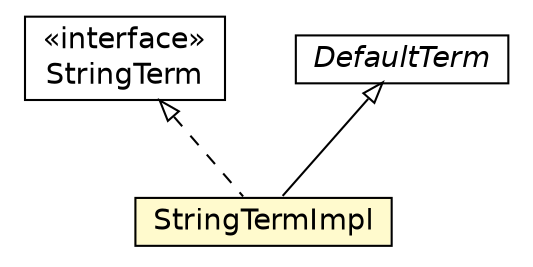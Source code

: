 #!/usr/local/bin/dot
#
# Class diagram 
# Generated by UMLGraph version 5.1 (http://www.umlgraph.org/)
#

digraph G {
	edge [fontname="Helvetica",fontsize=10,labelfontname="Helvetica",labelfontsize=10];
	node [fontname="Helvetica",fontsize=10,shape=plaintext];
	nodesep=0.25;
	ranksep=0.5;
	// jason.asSyntax.StringTermImpl
	c13058 [label=<<table title="jason.asSyntax.StringTermImpl" border="0" cellborder="1" cellspacing="0" cellpadding="2" port="p" bgcolor="lemonChiffon" href="./StringTermImpl.html">
		<tr><td><table border="0" cellspacing="0" cellpadding="1">
<tr><td align="center" balign="center"> StringTermImpl </td></tr>
		</table></td></tr>
		</table>>, fontname="Helvetica", fontcolor="black", fontsize=14.0];
	// jason.asSyntax.StringTerm
	c13059 [label=<<table title="jason.asSyntax.StringTerm" border="0" cellborder="1" cellspacing="0" cellpadding="2" port="p" href="./StringTerm.html">
		<tr><td><table border="0" cellspacing="0" cellpadding="1">
<tr><td align="center" balign="center"> &#171;interface&#187; </td></tr>
<tr><td align="center" balign="center"> StringTerm </td></tr>
		</table></td></tr>
		</table>>, fontname="Helvetica", fontcolor="black", fontsize=14.0];
	// jason.asSyntax.DefaultTerm
	c13083 [label=<<table title="jason.asSyntax.DefaultTerm" border="0" cellborder="1" cellspacing="0" cellpadding="2" port="p" href="./DefaultTerm.html">
		<tr><td><table border="0" cellspacing="0" cellpadding="1">
<tr><td align="center" balign="center"><font face="Helvetica-Oblique"> DefaultTerm </font></td></tr>
		</table></td></tr>
		</table>>, fontname="Helvetica", fontcolor="black", fontsize=14.0];
	//jason.asSyntax.StringTermImpl extends jason.asSyntax.DefaultTerm
	c13083:p -> c13058:p [dir=back,arrowtail=empty];
	//jason.asSyntax.StringTermImpl implements jason.asSyntax.StringTerm
	c13059:p -> c13058:p [dir=back,arrowtail=empty,style=dashed];
}

